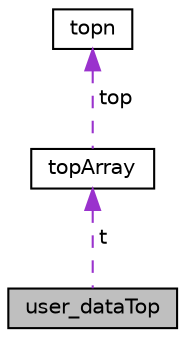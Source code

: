 digraph "user_dataTop"
{
  edge [fontname="Helvetica",fontsize="10",labelfontname="Helvetica",labelfontsize="10"];
  node [fontname="Helvetica",fontsize="10",shape=record];
  Node1 [label="user_dataTop",height=0.2,width=0.4,color="black", fillcolor="grey75", style="filled", fontcolor="black"];
  Node2 -> Node1 [dir="back",color="darkorchid3",fontsize="10",style="dashed",label=" t" ,fontname="Helvetica"];
  Node2 [label="topArray",height=0.2,width=0.4,color="black", fillcolor="white", style="filled",URL="$structtopArray.html"];
  Node3 -> Node2 [dir="back",color="darkorchid3",fontsize="10",style="dashed",label=" top" ,fontname="Helvetica"];
  Node3 [label="topn",height=0.2,width=0.4,color="black", fillcolor="white", style="filled",URL="$structtopn.html"];
}
